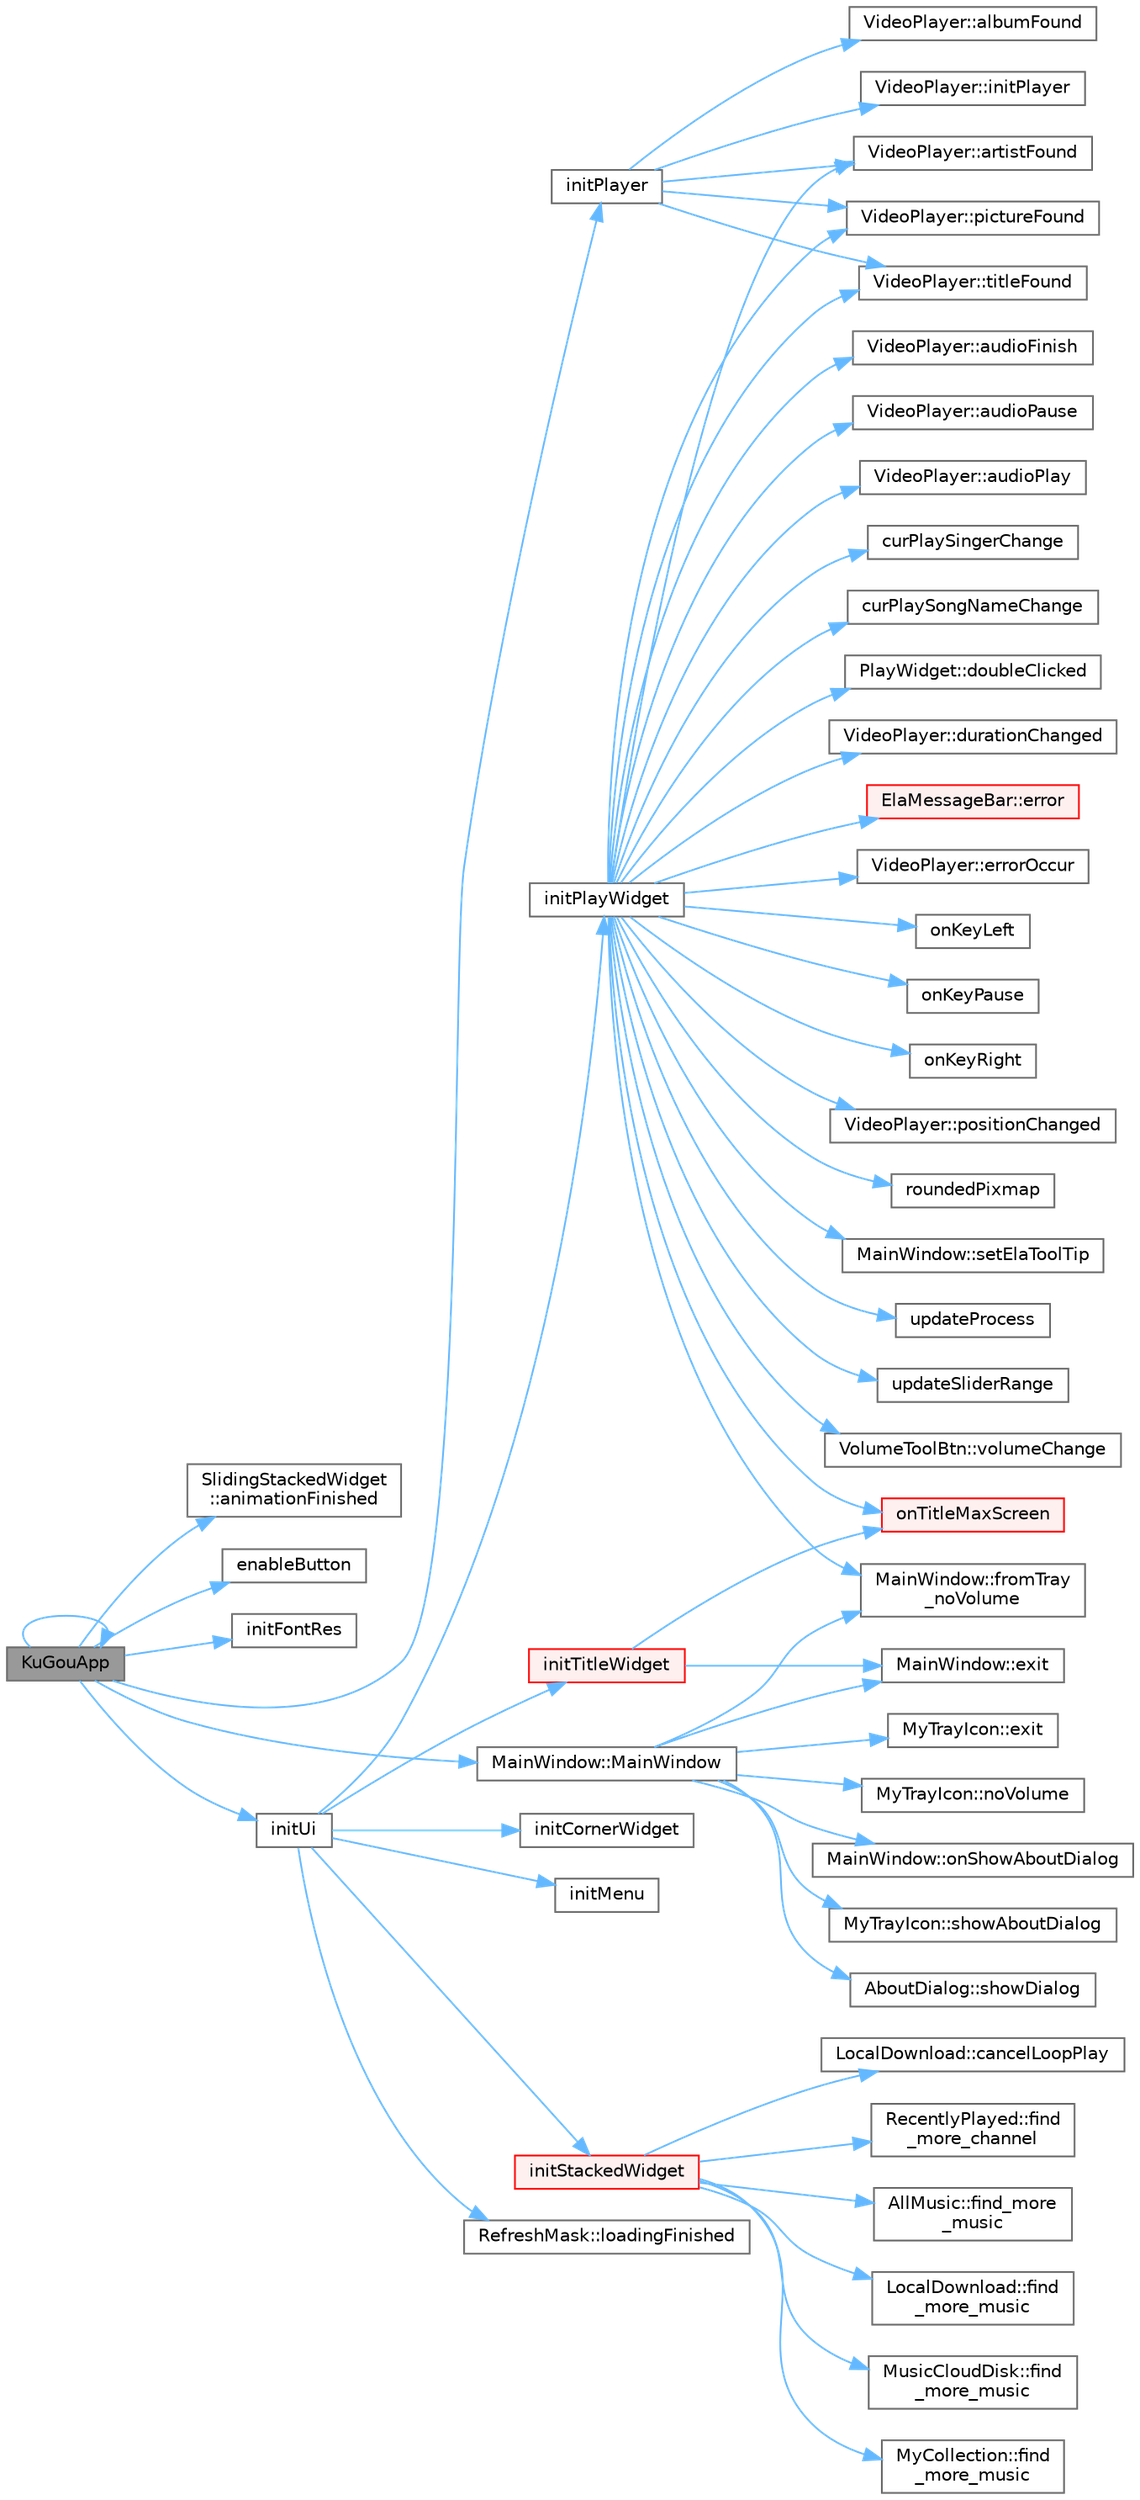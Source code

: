 digraph "KuGouApp"
{
 // LATEX_PDF_SIZE
  bgcolor="transparent";
  edge [fontname=Helvetica,fontsize=10,labelfontname=Helvetica,labelfontsize=10];
  node [fontname=Helvetica,fontsize=10,shape=box,height=0.2,width=0.4];
  rankdir="LR";
  Node1 [id="Node000001",label="KuGouApp",height=0.2,width=0.4,color="gray40", fillcolor="grey60", style="filled", fontcolor="black",tooltip="构造函数"];
  Node1 -> Node2 [id="edge1_Node000001_Node000002",color="steelblue1",style="solid",tooltip=" "];
  Node2 [id="Node000002",label="SlidingStackedWidget\l::animationFinished",height=0.2,width=0.4,color="grey40", fillcolor="white", style="filled",URL="$class_sliding_stacked_widget.html#a82607af1dd17a4c691295ae63aaf7a2d",tooltip="动画完成信号"];
  Node1 -> Node3 [id="edge2_Node000001_Node000003",color="steelblue1",style="solid",tooltip=" "];
  Node3 [id="Node000003",label="enableButton",height=0.2,width=0.4,color="grey40", fillcolor="white", style="filled",URL="$class_ku_gou_app.html#a6074447c8d5084d806e6f92e0798b4fb",tooltip="启用或禁用按钮"];
  Node1 -> Node4 [id="edge3_Node000001_Node000004",color="steelblue1",style="solid",tooltip=" "];
  Node4 [id="Node000004",label="initFontRes",height=0.2,width=0.4,color="grey40", fillcolor="white", style="filled",URL="$class_ku_gou_app.html#a8f19c3fc29577db021660850a1ee87e4",tooltip="初始化字体资源"];
  Node1 -> Node5 [id="edge4_Node000001_Node000005",color="steelblue1",style="solid",tooltip=" "];
  Node5 [id="Node000005",label="initPlayer",height=0.2,width=0.4,color="grey40", fillcolor="white", style="filled",URL="$class_ku_gou_app.html#a1dca549e20947032febfdf3cda5dbd8b",tooltip="初始化播放器"];
  Node5 -> Node6 [id="edge5_Node000005_Node000006",color="steelblue1",style="solid",tooltip=" "];
  Node6 [id="Node000006",label="VideoPlayer::albumFound",height=0.2,width=0.4,color="grey40", fillcolor="white", style="filled",URL="$class_video_player.html#ad5897ae0950fb974f6336d38bcdbcacf",tooltip="专辑信息变更信号"];
  Node5 -> Node7 [id="edge6_Node000005_Node000007",color="steelblue1",style="solid",tooltip=" "];
  Node7 [id="Node000007",label="VideoPlayer::artistFound",height=0.2,width=0.4,color="grey40", fillcolor="white", style="filled",URL="$class_video_player.html#a2bb9587899e3502d992dfedd8096ea28",tooltip="艺术家信息变更信号"];
  Node5 -> Node8 [id="edge7_Node000005_Node000008",color="steelblue1",style="solid",tooltip=" "];
  Node8 [id="Node000008",label="VideoPlayer::initPlayer",height=0.2,width=0.4,color="grey40", fillcolor="white", style="filled",URL="$class_video_player.html#a7c7da35fd0e9c6e56242a6e917fb7414",tooltip="初始化播放器"];
  Node5 -> Node9 [id="edge8_Node000005_Node000009",color="steelblue1",style="solid",tooltip=" "];
  Node9 [id="Node000009",label="VideoPlayer::pictureFound",height=0.2,width=0.4,color="grey40", fillcolor="white", style="filled",URL="$class_video_player.html#aa304fee8e43ebf88093434c5aac21833",tooltip="专辑图片变更信号"];
  Node5 -> Node10 [id="edge9_Node000005_Node000010",color="steelblue1",style="solid",tooltip=" "];
  Node10 [id="Node000010",label="VideoPlayer::titleFound",height=0.2,width=0.4,color="grey40", fillcolor="white", style="filled",URL="$class_video_player.html#a86c43bbc08447da8f8264aeafb0fcd77",tooltip="标题信息变更信号"];
  Node1 -> Node11 [id="edge10_Node000001_Node000011",color="steelblue1",style="solid",tooltip=" "];
  Node11 [id="Node000011",label="initUi",height=0.2,width=0.4,color="grey40", fillcolor="white", style="filled",URL="$class_ku_gou_app.html#afba6e95967cc3eb25fd518f7bde6ec04",tooltip="初始化界面"];
  Node11 -> Node12 [id="edge11_Node000011_Node000012",color="steelblue1",style="solid",tooltip=" "];
  Node12 [id="Node000012",label="initCornerWidget",height=0.2,width=0.4,color="grey40", fillcolor="white", style="filled",URL="$class_ku_gou_app.html#ae117f7fcd1e18188c38de88f816fbd3b",tooltip="初始化角标控件"];
  Node11 -> Node13 [id="edge12_Node000011_Node000013",color="steelblue1",style="solid",tooltip=" "];
  Node13 [id="Node000013",label="initMenu",height=0.2,width=0.4,color="grey40", fillcolor="white", style="filled",URL="$class_ku_gou_app.html#a1e892d795309ff53c6e4c8436f88b483",tooltip="初始化菜单"];
  Node11 -> Node14 [id="edge13_Node000011_Node000014",color="steelblue1",style="solid",tooltip=" "];
  Node14 [id="Node000014",label="initPlayWidget",height=0.2,width=0.4,color="grey40", fillcolor="white", style="filled",URL="$class_ku_gou_app.html#a2e4eb5d5318b90a8bae4d99ea263e8d4",tooltip="初始化播放控件"];
  Node14 -> Node7 [id="edge14_Node000014_Node000007",color="steelblue1",style="solid",tooltip=" "];
  Node14 -> Node15 [id="edge15_Node000014_Node000015",color="steelblue1",style="solid",tooltip=" "];
  Node15 [id="Node000015",label="VideoPlayer::audioFinish",height=0.2,width=0.4,color="grey40", fillcolor="white", style="filled",URL="$class_video_player.html#a152e72ea596a49859e4d28978f7ce5e7",tooltip="播放结束信号"];
  Node14 -> Node16 [id="edge16_Node000014_Node000016",color="steelblue1",style="solid",tooltip=" "];
  Node16 [id="Node000016",label="VideoPlayer::audioPause",height=0.2,width=0.4,color="grey40", fillcolor="white", style="filled",URL="$class_video_player.html#a485acf191409d3a0e427e72600b540b8",tooltip="播放暂停信号"];
  Node14 -> Node17 [id="edge17_Node000014_Node000017",color="steelblue1",style="solid",tooltip=" "];
  Node17 [id="Node000017",label="VideoPlayer::audioPlay",height=0.2,width=0.4,color="grey40", fillcolor="white", style="filled",URL="$class_video_player.html#a509af965f457b475f0b6d7f68073f629",tooltip="播放开始信号"];
  Node14 -> Node18 [id="edge18_Node000014_Node000018",color="steelblue1",style="solid",tooltip=" "];
  Node18 [id="Node000018",label="curPlaySingerChange",height=0.2,width=0.4,color="grey40", fillcolor="white", style="filled",URL="$class_ku_gou_app.html#ab8bf4bef8da02076c4092c0ae1540e01",tooltip="当前播放歌手改变信号"];
  Node14 -> Node19 [id="edge19_Node000014_Node000019",color="steelblue1",style="solid",tooltip=" "];
  Node19 [id="Node000019",label="curPlaySongNameChange",height=0.2,width=0.4,color="grey40", fillcolor="white", style="filled",URL="$class_ku_gou_app.html#a6a38569e7356dd6fbb4af98bdf80772e",tooltip="当前播放歌曲名称改变信号"];
  Node14 -> Node20 [id="edge20_Node000014_Node000020",color="steelblue1",style="solid",tooltip=" "];
  Node20 [id="Node000020",label="PlayWidget::doubleClicked",height=0.2,width=0.4,color="grey40", fillcolor="white", style="filled",URL="$class_play_widget.html#ac788a1e254cb7f54fb21e3648d929f39",tooltip="双击信号，当控件被左键双击时触发"];
  Node14 -> Node21 [id="edge21_Node000014_Node000021",color="steelblue1",style="solid",tooltip=" "];
  Node21 [id="Node000021",label="VideoPlayer::durationChanged",height=0.2,width=0.4,color="grey40", fillcolor="white", style="filled",URL="$class_video_player.html#a48c11a9dd53207b09f0db2feb7141390",tooltip="总时长变更信号"];
  Node14 -> Node22 [id="edge22_Node000014_Node000022",color="steelblue1",style="solid",tooltip=" "];
  Node22 [id="Node000022",label="ElaMessageBar::error",height=0.2,width=0.4,color="red", fillcolor="#FFF0F0", style="filled",URL="$class_ela_message_bar.html#ae88944cbca6cf0cc02953a28ed45af83",tooltip="显示错误消息"];
  Node14 -> Node25 [id="edge23_Node000014_Node000025",color="steelblue1",style="solid",tooltip=" "];
  Node25 [id="Node000025",label="VideoPlayer::errorOccur",height=0.2,width=0.4,color="grey40", fillcolor="white", style="filled",URL="$class_video_player.html#a126a100faafb6f0e8a26cc3f0f530f9e",tooltip="错误发生信号"];
  Node14 -> Node26 [id="edge24_Node000014_Node000026",color="steelblue1",style="solid",tooltip=" "];
  Node26 [id="Node000026",label="MainWindow::fromTray\l_noVolume",height=0.2,width=0.4,color="grey40", fillcolor="white", style="filled",URL="$class_main_window.html#aec9684090a34891bc7dc46738b873753",tooltip="托盘音量开关信号"];
  Node14 -> Node27 [id="edge25_Node000014_Node000027",color="steelblue1",style="solid",tooltip=" "];
  Node27 [id="Node000027",label="onKeyLeft",height=0.2,width=0.4,color="grey40", fillcolor="white", style="filled",URL="$class_ku_gou_app.html#a709729352cd7778f1e1390e979ffa8d7",tooltip="左箭头快退槽函数"];
  Node14 -> Node28 [id="edge26_Node000014_Node000028",color="steelblue1",style="solid",tooltip=" "];
  Node28 [id="Node000028",label="onKeyPause",height=0.2,width=0.4,color="grey40", fillcolor="white", style="filled",URL="$class_ku_gou_app.html#aa69dc6bae0d8fe642c3f44bcbd565c3b",tooltip="空格键暂停/播放槽函数"];
  Node14 -> Node29 [id="edge27_Node000014_Node000029",color="steelblue1",style="solid",tooltip=" "];
  Node29 [id="Node000029",label="onKeyRight",height=0.2,width=0.4,color="grey40", fillcolor="white", style="filled",URL="$class_ku_gou_app.html#a4c440c77d20f7fcb3c6c8b5875958f8f",tooltip="右箭头快进槽函数"];
  Node14 -> Node30 [id="edge28_Node000014_Node000030",color="steelblue1",style="solid",tooltip=" "];
  Node30 [id="Node000030",label="onTitleMaxScreen",height=0.2,width=0.4,color="red", fillcolor="#FFF0F0", style="filled",URL="$class_ku_gou_app.html#a9bd88de31448744726cf3fa1acc4eed5",tooltip="最大化窗口槽函数"];
  Node14 -> Node9 [id="edge29_Node000014_Node000009",color="steelblue1",style="solid",tooltip=" "];
  Node14 -> Node32 [id="edge30_Node000014_Node000032",color="steelblue1",style="solid",tooltip=" "];
  Node32 [id="Node000032",label="VideoPlayer::positionChanged",height=0.2,width=0.4,color="grey40", fillcolor="white", style="filled",URL="$class_video_player.html#aad3a36958bda571878a49469beb6d204",tooltip="播放位置变更信号"];
  Node14 -> Node33 [id="edge31_Node000014_Node000033",color="steelblue1",style="solid",tooltip=" "];
  Node33 [id="Node000033",label="roundedPixmap",height=0.2,width=0.4,color="grey40", fillcolor="white", style="filled",URL="$_ku_gou_app_8cpp.html#aed7c82f547f297918671c35b9507a819",tooltip="生成圆角图片"];
  Node14 -> Node34 [id="edge32_Node000014_Node000034",color="steelblue1",style="solid",tooltip=" "];
  Node34 [id="Node000034",label="MainWindow::setElaToolTip",height=0.2,width=0.4,color="grey40", fillcolor="white", style="filled",URL="$class_main_window.html#a327b3c5ae850d1f61a9cae21f8f4de72",tooltip="设置控件的工具提示"];
  Node14 -> Node10 [id="edge33_Node000014_Node000010",color="steelblue1",style="solid",tooltip=" "];
  Node14 -> Node35 [id="edge34_Node000014_Node000035",color="steelblue1",style="solid",tooltip=" "];
  Node35 [id="Node000035",label="updateProcess",height=0.2,width=0.4,color="grey40", fillcolor="white", style="filled",URL="$class_ku_gou_app.html#ac1d4458a748af6ce3e2c1549b7b75c2b",tooltip="更新播放进度"];
  Node14 -> Node36 [id="edge35_Node000014_Node000036",color="steelblue1",style="solid",tooltip=" "];
  Node36 [id="Node000036",label="updateSliderRange",height=0.2,width=0.4,color="grey40", fillcolor="white", style="filled",URL="$class_ku_gou_app.html#a1fb9f1fdedc434b711a33b4cfdb4f3b1",tooltip="更新进度条范围"];
  Node14 -> Node37 [id="edge36_Node000014_Node000037",color="steelblue1",style="solid",tooltip=" "];
  Node37 [id="Node000037",label="VolumeToolBtn::volumeChange",height=0.2,width=0.4,color="grey40", fillcolor="white", style="filled",URL="$class_volume_tool_btn.html#a7e518333e8d20322aae765b2f37c7fa3",tooltip="音量值变化信号"];
  Node11 -> Node38 [id="edge37_Node000011_Node000038",color="steelblue1",style="solid",tooltip=" "];
  Node38 [id="Node000038",label="initStackedWidget",height=0.2,width=0.4,color="red", fillcolor="#FFF0F0", style="filled",URL="$class_ku_gou_app.html#a0880fc715278119401b0b218adc8ade6",tooltip="初始化堆栈窗口"];
  Node38 -> Node39 [id="edge38_Node000038_Node000039",color="steelblue1",style="solid",tooltip=" "];
  Node39 [id="Node000039",label="LocalDownload::cancelLoopPlay",height=0.2,width=0.4,color="grey40", fillcolor="white", style="filled",URL="$class_local_download.html#a2aa22f3ffe26bfd91ada08e52fc8633d",tooltip="取消循环播放信号"];
  Node38 -> Node40 [id="edge39_Node000038_Node000040",color="steelblue1",style="solid",tooltip=" "];
  Node40 [id="Node000040",label="RecentlyPlayed::find\l_more_channel",height=0.2,width=0.4,color="grey40", fillcolor="white", style="filled",URL="$class_recently_played.html#aa8baaa8edba9b9f49e961a3342ee40c7",tooltip="搜索更多频道的信号"];
  Node38 -> Node41 [id="edge40_Node000038_Node000041",color="steelblue1",style="solid",tooltip=" "];
  Node41 [id="Node000041",label="AllMusic::find_more\l_music",height=0.2,width=0.4,color="grey40", fillcolor="white", style="filled",URL="$class_all_music.html#aa23356daca3ed71116d6ae55df2991f4",tooltip="搜索更多音乐信号"];
  Node38 -> Node42 [id="edge41_Node000038_Node000042",color="steelblue1",style="solid",tooltip=" "];
  Node42 [id="Node000042",label="LocalDownload::find\l_more_music",height=0.2,width=0.4,color="grey40", fillcolor="white", style="filled",URL="$class_local_download.html#aa23356daca3ed71116d6ae55df2991f4",tooltip="搜索更多音乐信号"];
  Node38 -> Node43 [id="edge42_Node000038_Node000043",color="steelblue1",style="solid",tooltip=" "];
  Node43 [id="Node000043",label="MusicCloudDisk::find\l_more_music",height=0.2,width=0.4,color="grey40", fillcolor="white", style="filled",URL="$class_music_cloud_disk.html#aa23356daca3ed71116d6ae55df2991f4",tooltip="搜索更多音乐信号"];
  Node38 -> Node44 [id="edge43_Node000038_Node000044",color="steelblue1",style="solid",tooltip=" "];
  Node44 [id="Node000044",label="MyCollection::find\l_more_music",height=0.2,width=0.4,color="grey40", fillcolor="white", style="filled",URL="$class_my_collection.html#aa23356daca3ed71116d6ae55df2991f4",tooltip="搜索更多音乐的信号"];
  Node11 -> Node51 [id="edge44_Node000011_Node000051",color="steelblue1",style="solid",tooltip=" "];
  Node51 [id="Node000051",label="initTitleWidget",height=0.2,width=0.4,color="red", fillcolor="#FFF0F0", style="filled",URL="$class_ku_gou_app.html#a94fc5073f204939937996ae86cd18b18",tooltip="初始化标题栏"];
  Node51 -> Node53 [id="edge45_Node000051_Node000053",color="steelblue1",style="solid",tooltip=" "];
  Node53 [id="Node000053",label="MainWindow::exit",height=0.2,width=0.4,color="grey40", fillcolor="white", style="filled",URL="$class_main_window.html#a358d2e2397ca11ccd17553e3c40e7901",tooltip="退出信号，通知程序退出"];
  Node51 -> Node30 [id="edge46_Node000051_Node000030",color="steelblue1",style="solid",tooltip=" "];
  Node11 -> Node69 [id="edge47_Node000011_Node000069",color="steelblue1",style="solid",tooltip=" "];
  Node69 [id="Node000069",label="RefreshMask::loadingFinished",height=0.2,width=0.4,color="grey40", fillcolor="white", style="filled",URL="$class_refresh_mask.html#a594d4f9e766f50cf0b61bfa5c6f6ce37",tooltip="加载完成信号"];
  Node1 -> Node1 [id="edge48_Node000001_Node000001",color="steelblue1",style="solid",tooltip=" "];
  Node1 -> Node70 [id="edge49_Node000001_Node000070",color="steelblue1",style="solid",tooltip=" "];
  Node70 [id="Node000070",label="MainWindow::MainWindow",height=0.2,width=0.4,color="grey40", fillcolor="white", style="filled",URL="$class_main_window.html#ac3df08a4bc0438931d73601110c9267e",tooltip="构造函数，初始化主窗口"];
  Node70 -> Node53 [id="edge50_Node000070_Node000053",color="steelblue1",style="solid",tooltip=" "];
  Node70 -> Node71 [id="edge51_Node000070_Node000071",color="steelblue1",style="solid",tooltip=" "];
  Node71 [id="Node000071",label="MyTrayIcon::exit",height=0.2,width=0.4,color="grey40", fillcolor="white", style="filled",URL="$class_my_tray_icon.html#a358d2e2397ca11ccd17553e3c40e7901",tooltip="退出信号，通知程序退出"];
  Node70 -> Node26 [id="edge52_Node000070_Node000026",color="steelblue1",style="solid",tooltip=" "];
  Node70 -> Node72 [id="edge53_Node000070_Node000072",color="steelblue1",style="solid",tooltip=" "];
  Node72 [id="Node000072",label="MyTrayIcon::noVolume",height=0.2,width=0.4,color="grey40", fillcolor="white", style="filled",URL="$class_my_tray_icon.html#a6e14961f3e60024b82639178d7c95af1",tooltip="音量开关信号"];
  Node70 -> Node73 [id="edge54_Node000070_Node000073",color="steelblue1",style="solid",tooltip=" "];
  Node73 [id="Node000073",label="MainWindow::onShowAboutDialog",height=0.2,width=0.4,color="grey40", fillcolor="white", style="filled",URL="$class_main_window.html#a5bdac35564b1bdde314651293f59246e",tooltip="显示或隐藏关于对话框"];
  Node70 -> Node74 [id="edge55_Node000070_Node000074",color="steelblue1",style="solid",tooltip=" "];
  Node74 [id="Node000074",label="MyTrayIcon::showAboutDialog",height=0.2,width=0.4,color="grey40", fillcolor="white", style="filled",URL="$class_my_tray_icon.html#ab65bff687e0edbf81a648e97c897a250",tooltip="显示关于对话框信号"];
  Node70 -> Node75 [id="edge56_Node000070_Node000075",color="steelblue1",style="solid",tooltip=" "];
  Node75 [id="Node000075",label="AboutDialog::showDialog",height=0.2,width=0.4,color="grey40", fillcolor="white", style="filled",URL="$class_about_dialog.html#a4e06b5bea9f64def0976d16bec98c5d1",tooltip="对话框显示状态信号"];
}
